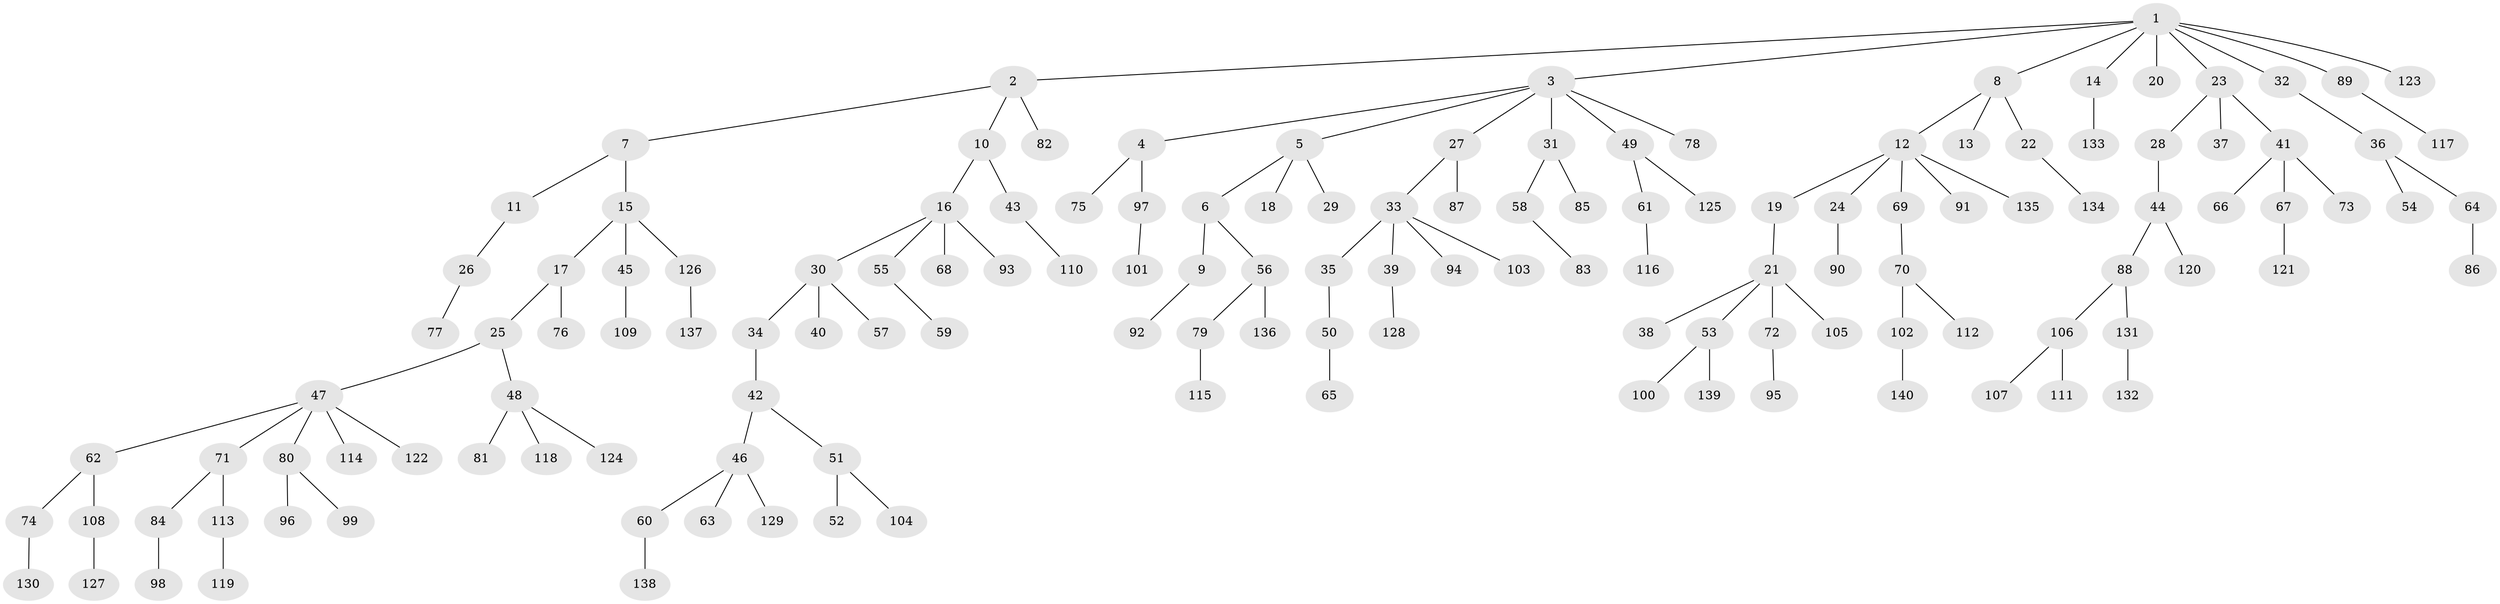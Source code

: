 // coarse degree distribution, {11: 0.009615384615384616, 3: 0.16346153846153846, 8: 0.019230769230769232, 5: 0.019230769230769232, 1: 0.5480769230769231, 2: 0.20192307692307693, 4: 0.028846153846153848, 7: 0.009615384615384616}
// Generated by graph-tools (version 1.1) at 2025/52/02/27/25 19:52:12]
// undirected, 140 vertices, 139 edges
graph export_dot {
graph [start="1"]
  node [color=gray90,style=filled];
  1;
  2;
  3;
  4;
  5;
  6;
  7;
  8;
  9;
  10;
  11;
  12;
  13;
  14;
  15;
  16;
  17;
  18;
  19;
  20;
  21;
  22;
  23;
  24;
  25;
  26;
  27;
  28;
  29;
  30;
  31;
  32;
  33;
  34;
  35;
  36;
  37;
  38;
  39;
  40;
  41;
  42;
  43;
  44;
  45;
  46;
  47;
  48;
  49;
  50;
  51;
  52;
  53;
  54;
  55;
  56;
  57;
  58;
  59;
  60;
  61;
  62;
  63;
  64;
  65;
  66;
  67;
  68;
  69;
  70;
  71;
  72;
  73;
  74;
  75;
  76;
  77;
  78;
  79;
  80;
  81;
  82;
  83;
  84;
  85;
  86;
  87;
  88;
  89;
  90;
  91;
  92;
  93;
  94;
  95;
  96;
  97;
  98;
  99;
  100;
  101;
  102;
  103;
  104;
  105;
  106;
  107;
  108;
  109;
  110;
  111;
  112;
  113;
  114;
  115;
  116;
  117;
  118;
  119;
  120;
  121;
  122;
  123;
  124;
  125;
  126;
  127;
  128;
  129;
  130;
  131;
  132;
  133;
  134;
  135;
  136;
  137;
  138;
  139;
  140;
  1 -- 2;
  1 -- 3;
  1 -- 8;
  1 -- 14;
  1 -- 20;
  1 -- 23;
  1 -- 32;
  1 -- 89;
  1 -- 123;
  2 -- 7;
  2 -- 10;
  2 -- 82;
  3 -- 4;
  3 -- 5;
  3 -- 27;
  3 -- 31;
  3 -- 49;
  3 -- 78;
  4 -- 75;
  4 -- 97;
  5 -- 6;
  5 -- 18;
  5 -- 29;
  6 -- 9;
  6 -- 56;
  7 -- 11;
  7 -- 15;
  8 -- 12;
  8 -- 13;
  8 -- 22;
  9 -- 92;
  10 -- 16;
  10 -- 43;
  11 -- 26;
  12 -- 19;
  12 -- 24;
  12 -- 69;
  12 -- 91;
  12 -- 135;
  14 -- 133;
  15 -- 17;
  15 -- 45;
  15 -- 126;
  16 -- 30;
  16 -- 55;
  16 -- 68;
  16 -- 93;
  17 -- 25;
  17 -- 76;
  19 -- 21;
  21 -- 38;
  21 -- 53;
  21 -- 72;
  21 -- 105;
  22 -- 134;
  23 -- 28;
  23 -- 37;
  23 -- 41;
  24 -- 90;
  25 -- 47;
  25 -- 48;
  26 -- 77;
  27 -- 33;
  27 -- 87;
  28 -- 44;
  30 -- 34;
  30 -- 40;
  30 -- 57;
  31 -- 58;
  31 -- 85;
  32 -- 36;
  33 -- 35;
  33 -- 39;
  33 -- 94;
  33 -- 103;
  34 -- 42;
  35 -- 50;
  36 -- 54;
  36 -- 64;
  39 -- 128;
  41 -- 66;
  41 -- 67;
  41 -- 73;
  42 -- 46;
  42 -- 51;
  43 -- 110;
  44 -- 88;
  44 -- 120;
  45 -- 109;
  46 -- 60;
  46 -- 63;
  46 -- 129;
  47 -- 62;
  47 -- 71;
  47 -- 80;
  47 -- 114;
  47 -- 122;
  48 -- 81;
  48 -- 118;
  48 -- 124;
  49 -- 61;
  49 -- 125;
  50 -- 65;
  51 -- 52;
  51 -- 104;
  53 -- 100;
  53 -- 139;
  55 -- 59;
  56 -- 79;
  56 -- 136;
  58 -- 83;
  60 -- 138;
  61 -- 116;
  62 -- 74;
  62 -- 108;
  64 -- 86;
  67 -- 121;
  69 -- 70;
  70 -- 102;
  70 -- 112;
  71 -- 84;
  71 -- 113;
  72 -- 95;
  74 -- 130;
  79 -- 115;
  80 -- 96;
  80 -- 99;
  84 -- 98;
  88 -- 106;
  88 -- 131;
  89 -- 117;
  97 -- 101;
  102 -- 140;
  106 -- 107;
  106 -- 111;
  108 -- 127;
  113 -- 119;
  126 -- 137;
  131 -- 132;
}
